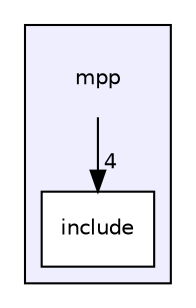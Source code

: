 digraph "mpp" {
  compound=true
  node [ fontsize="10", fontname="Helvetica"];
  edge [ labelfontsize="10", labelfontname="Helvetica"];
  subgraph clusterdir_72b96e86e48e5dd402c7a282ec4fcc3a {
    graph [ bgcolor="#eeeeff", pencolor="black", label="" URL="dir_72b96e86e48e5dd402c7a282ec4fcc3a.html"];
    dir_72b96e86e48e5dd402c7a282ec4fcc3a [shape=plaintext label="mpp"];
    dir_26bb404c5de62e9dc2e5e3445360ffe7 [shape=box label="include" color="black" fillcolor="white" style="filled" URL="dir_26bb404c5de62e9dc2e5e3445360ffe7.html"];
  }
  dir_72b96e86e48e5dd402c7a282ec4fcc3a->dir_26bb404c5de62e9dc2e5e3445360ffe7 [headlabel="4", labeldistance=1.5 headhref="dir_000026_000027.html"];
}
